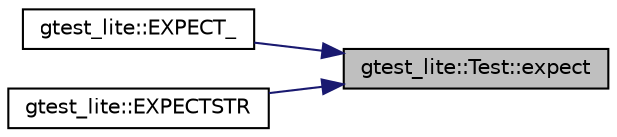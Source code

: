 digraph "gtest_lite::Test::expect"
{
 // INTERACTIVE_SVG=YES
 // LATEX_PDF_SIZE
  edge [fontname="Helvetica",fontsize="10",labelfontname="Helvetica",labelfontsize="10"];
  node [fontname="Helvetica",fontsize="10",shape=record];
  rankdir="RL";
  Node1 [label="gtest_lite::Test::expect",height=0.2,width=0.4,color="black", fillcolor="grey75", style="filled", fontcolor="black",tooltip="Eredményt adminisztráló tagfüggvény True a jó eset."];
  Node1 -> Node2 [dir="back",color="midnightblue",fontsize="10",style="solid",fontname="Helvetica"];
  Node2 [label="gtest_lite::EXPECT_",height=0.2,width=0.4,color="black", fillcolor="white", style="filled",URL="$namespacegtest__lite.html#a73d2ede1d983327aea4fdd5b1d2709ce",tooltip="általános sablon a várt értékhez."];
  Node1 -> Node3 [dir="back",color="midnightblue",fontsize="10",style="solid",fontname="Helvetica"];
  Node3 [label="gtest_lite::EXPECTSTR",height=0.2,width=0.4,color="black", fillcolor="white", style="filled",URL="$namespacegtest__lite.html#aea477921e4c26d2a2806bc3011066270",tooltip=" "];
}
